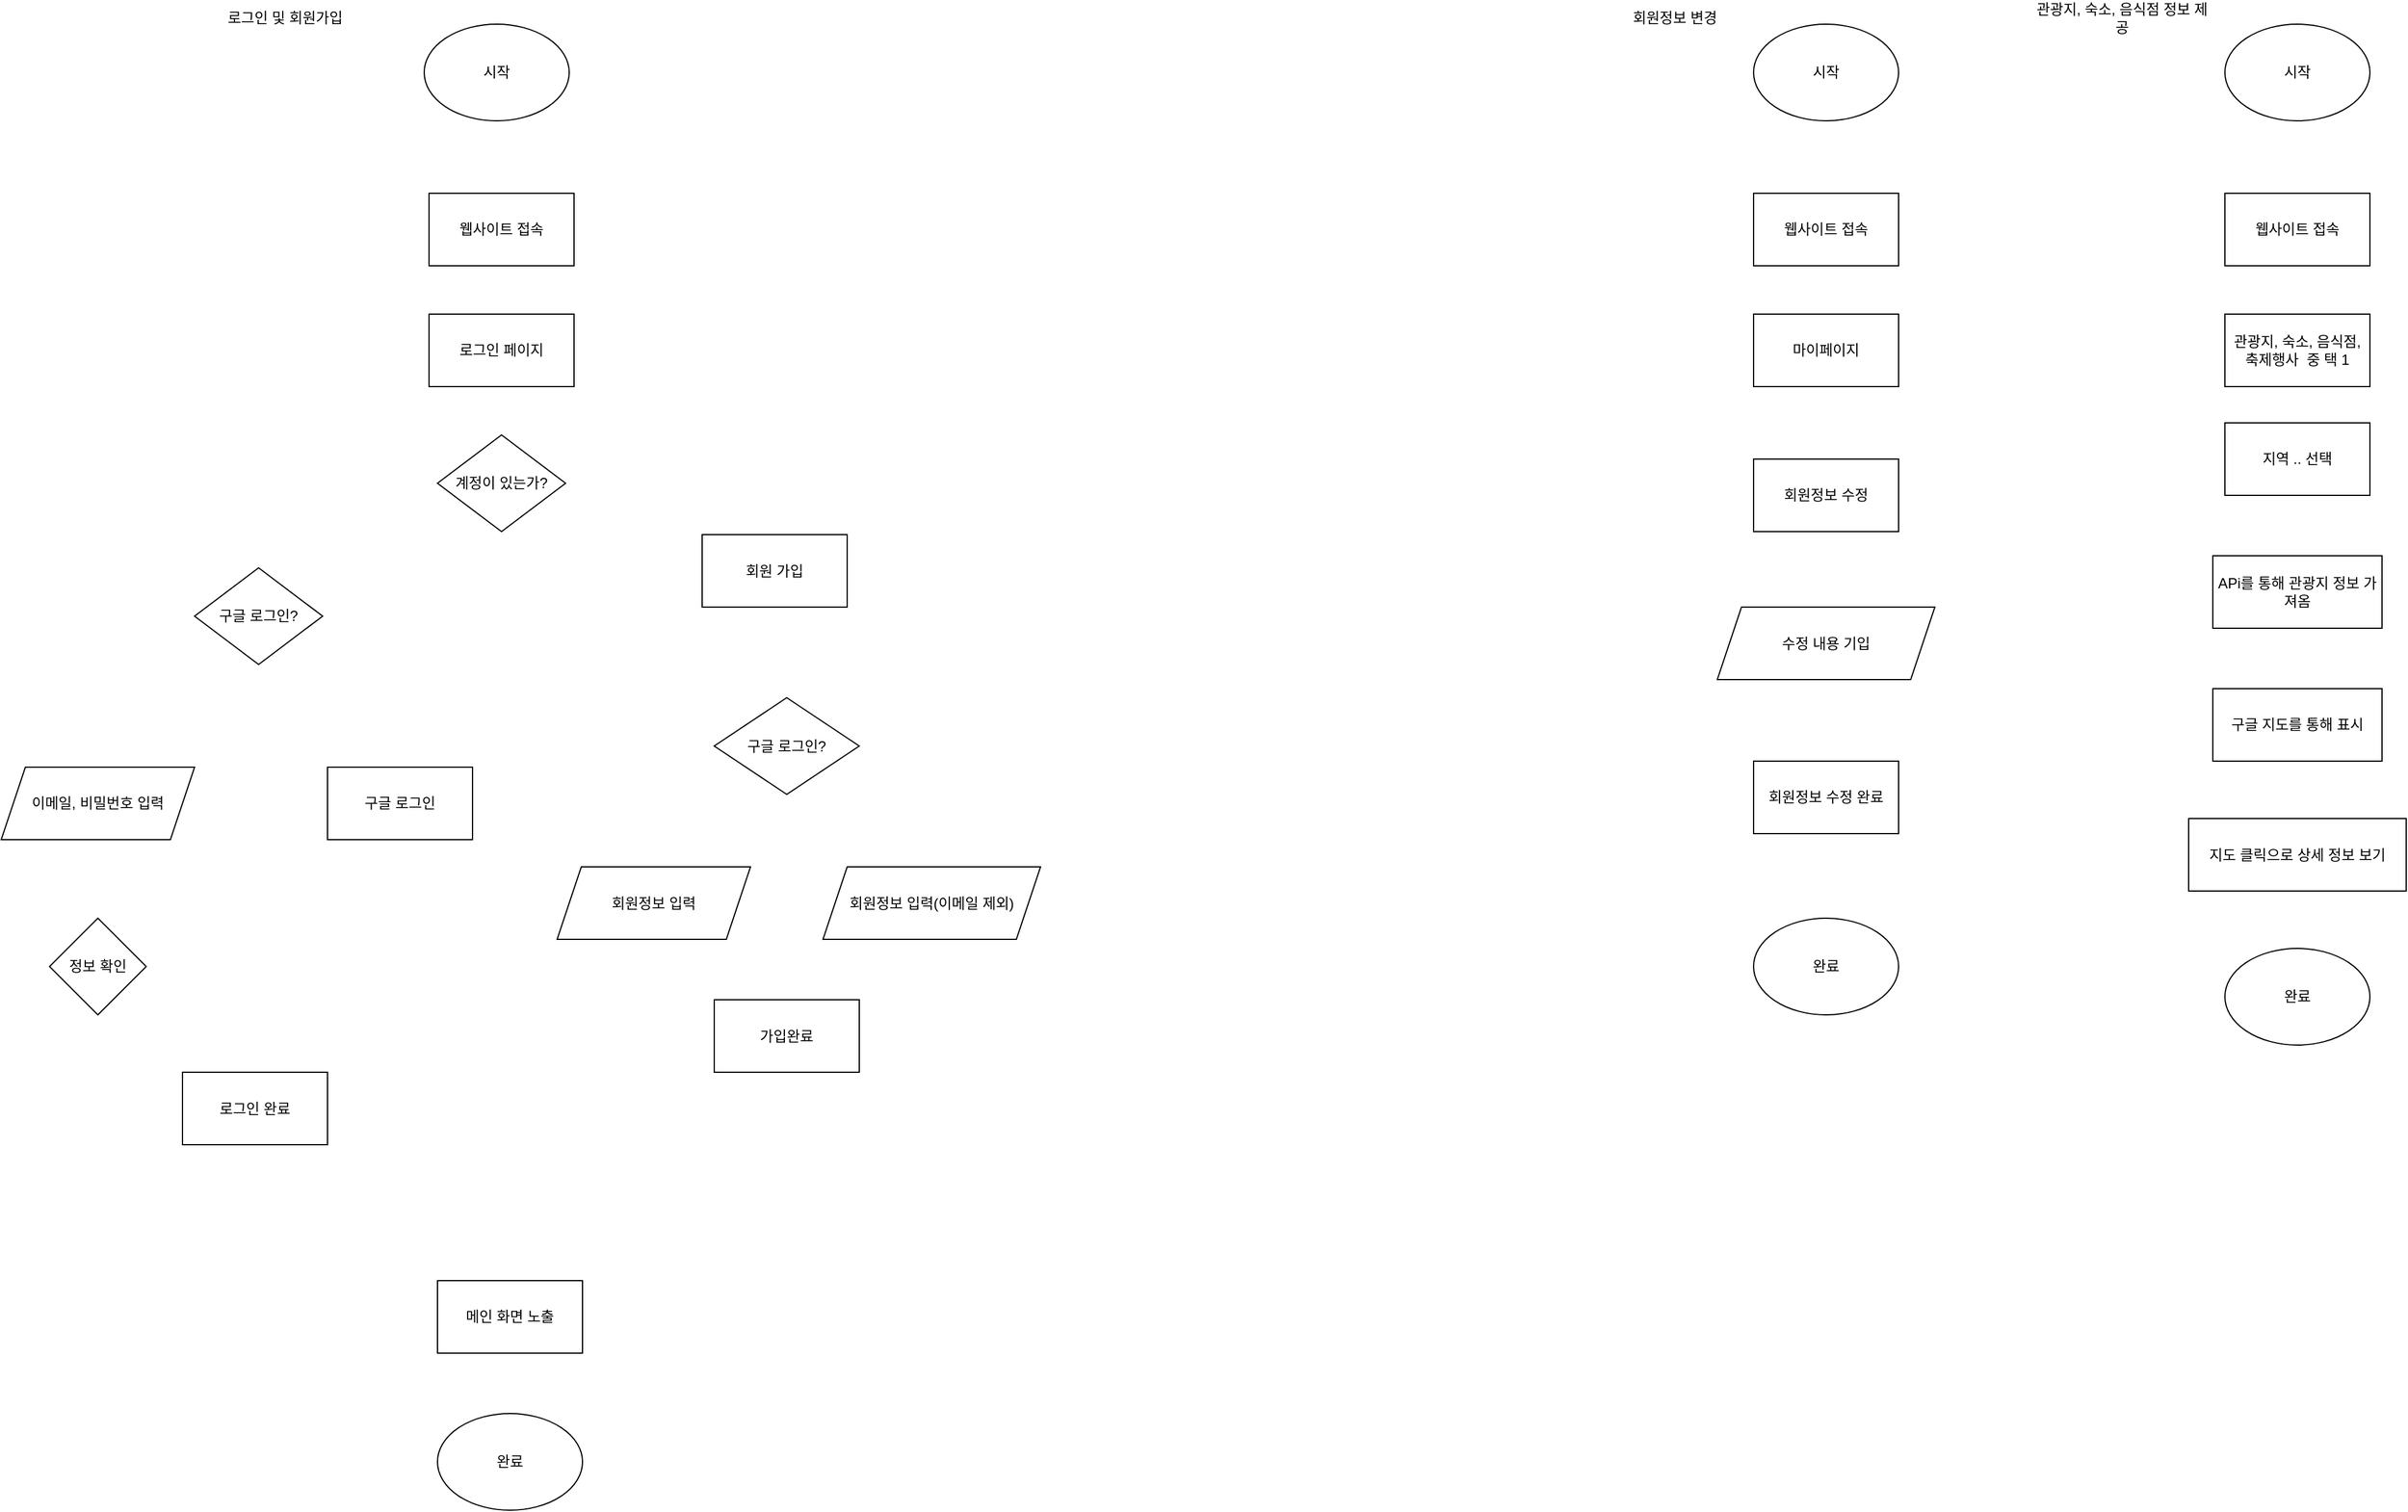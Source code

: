 <mxfile version="20.8.4" type="github"><diagram id="Nc2A3wYGto7JBN48ywGS" name="페이지-1"><mxGraphModel dx="2092" dy="1162" grid="1" gridSize="10" guides="1" tooltips="1" connect="1" arrows="1" fold="1" page="1" pageScale="1" pageWidth="827" pageHeight="1169" math="0" shadow="0"><root><mxCell id="0"/><mxCell id="1" parent="0"/><mxCell id="_P9WK7LJO6c7LdDieYCK-1" value="시작" style="ellipse;whiteSpace=wrap;html=1;" parent="1" vertex="1"><mxGeometry x="350" y="50" width="120" height="80" as="geometry"/></mxCell><mxCell id="_P9WK7LJO6c7LdDieYCK-2" value="웹사이트 접속" style="rounded=0;whiteSpace=wrap;html=1;" parent="1" vertex="1"><mxGeometry x="354" y="190" width="120" height="60" as="geometry"/></mxCell><mxCell id="_P9WK7LJO6c7LdDieYCK-3" value="로그인 페이지" style="rounded=0;whiteSpace=wrap;html=1;" parent="1" vertex="1"><mxGeometry x="354" y="290" width="120" height="60" as="geometry"/></mxCell><mxCell id="_P9WK7LJO6c7LdDieYCK-4" value="계정이 있는가?" style="rhombus;whiteSpace=wrap;html=1;" parent="1" vertex="1"><mxGeometry x="361" y="390" width="106" height="80" as="geometry"/></mxCell><mxCell id="_P9WK7LJO6c7LdDieYCK-6" value="회원 가입" style="rounded=0;whiteSpace=wrap;html=1;" parent="1" vertex="1"><mxGeometry x="580" y="472.5" width="120" height="60" as="geometry"/></mxCell><mxCell id="_P9WK7LJO6c7LdDieYCK-7" value="구글 로그인?" style="rhombus;whiteSpace=wrap;html=1;" parent="1" vertex="1"><mxGeometry x="590" y="607.5" width="120" height="80" as="geometry"/></mxCell><mxCell id="_P9WK7LJO6c7LdDieYCK-9" value="회원정보 입력" style="shape=parallelogram;perimeter=parallelogramPerimeter;whiteSpace=wrap;html=1;fixedSize=1;" parent="1" vertex="1"><mxGeometry x="460" y="747.5" width="160" height="60" as="geometry"/></mxCell><mxCell id="_P9WK7LJO6c7LdDieYCK-11" value="가입완료" style="rounded=0;whiteSpace=wrap;html=1;" parent="1" vertex="1"><mxGeometry x="590" y="857.5" width="120" height="60" as="geometry"/></mxCell><mxCell id="_P9WK7LJO6c7LdDieYCK-13" value="회원정보 입력(이메일 제외)" style="shape=parallelogram;perimeter=parallelogramPerimeter;whiteSpace=wrap;html=1;fixedSize=1;" parent="1" vertex="1"><mxGeometry x="680" y="747.5" width="180" height="60" as="geometry"/></mxCell><mxCell id="_P9WK7LJO6c7LdDieYCK-14" value="구글 로그인?" style="rhombus;whiteSpace=wrap;html=1;" parent="1" vertex="1"><mxGeometry x="160" y="500" width="106" height="80" as="geometry"/></mxCell><mxCell id="_P9WK7LJO6c7LdDieYCK-15" value="이메일, 비밀번호 입력" style="shape=parallelogram;perimeter=parallelogramPerimeter;whiteSpace=wrap;html=1;fixedSize=1;" parent="1" vertex="1"><mxGeometry y="665" width="160" height="60" as="geometry"/></mxCell><mxCell id="_P9WK7LJO6c7LdDieYCK-16" value="구글 로그인" style="rounded=0;whiteSpace=wrap;html=1;" parent="1" vertex="1"><mxGeometry x="270" y="665" width="120" height="60" as="geometry"/></mxCell><mxCell id="_P9WK7LJO6c7LdDieYCK-17" value="로그인 완료" style="rounded=0;whiteSpace=wrap;html=1;" parent="1" vertex="1"><mxGeometry x="150" y="917.5" width="120" height="60" as="geometry"/></mxCell><mxCell id="_P9WK7LJO6c7LdDieYCK-18" value="메인 화면 노출" style="rounded=0;whiteSpace=wrap;html=1;" parent="1" vertex="1"><mxGeometry x="361" y="1090" width="120" height="60" as="geometry"/></mxCell><mxCell id="_P9WK7LJO6c7LdDieYCK-19" value="완료" style="ellipse;whiteSpace=wrap;html=1;" parent="1" vertex="1"><mxGeometry x="361" y="1200" width="120" height="80" as="geometry"/></mxCell><mxCell id="_P9WK7LJO6c7LdDieYCK-20" value="시작" style="ellipse;whiteSpace=wrap;html=1;" parent="1" vertex="1"><mxGeometry x="1450" y="50" width="120" height="80" as="geometry"/></mxCell><mxCell id="_P9WK7LJO6c7LdDieYCK-21" value="웹사이트 접속" style="rounded=0;whiteSpace=wrap;html=1;" parent="1" vertex="1"><mxGeometry x="1450" y="190" width="120" height="60" as="geometry"/></mxCell><mxCell id="_P9WK7LJO6c7LdDieYCK-22" value="마이페이지" style="rounded=0;whiteSpace=wrap;html=1;" parent="1" vertex="1"><mxGeometry x="1450" y="290" width="120" height="60" as="geometry"/></mxCell><mxCell id="_P9WK7LJO6c7LdDieYCK-23" value="회원정보 수정" style="rounded=0;whiteSpace=wrap;html=1;" parent="1" vertex="1"><mxGeometry x="1450" y="410" width="120" height="60" as="geometry"/></mxCell><mxCell id="_P9WK7LJO6c7LdDieYCK-24" value="수정 내용 기입" style="shape=parallelogram;perimeter=parallelogramPerimeter;whiteSpace=wrap;html=1;fixedSize=1;" parent="1" vertex="1"><mxGeometry x="1420" y="532.5" width="180" height="60" as="geometry"/></mxCell><mxCell id="_P9WK7LJO6c7LdDieYCK-25" value="회원정보 수정 완료" style="rounded=0;whiteSpace=wrap;html=1;" parent="1" vertex="1"><mxGeometry x="1450" y="660" width="120" height="60" as="geometry"/></mxCell><mxCell id="_P9WK7LJO6c7LdDieYCK-26" value="완료" style="ellipse;whiteSpace=wrap;html=1;" parent="1" vertex="1"><mxGeometry x="1450" y="790" width="120" height="80" as="geometry"/></mxCell><mxCell id="_P9WK7LJO6c7LdDieYCK-27" value="시작" style="ellipse;whiteSpace=wrap;html=1;" parent="1" vertex="1"><mxGeometry x="1840" y="50" width="120" height="80" as="geometry"/></mxCell><mxCell id="_P9WK7LJO6c7LdDieYCK-28" value="회원정보 변경" style="text;html=1;strokeColor=none;fillColor=none;align=center;verticalAlign=middle;whiteSpace=wrap;rounded=0;" parent="1" vertex="1"><mxGeometry x="1310" y="30" width="150" height="30" as="geometry"/></mxCell><mxCell id="_P9WK7LJO6c7LdDieYCK-29" value="로그인 및 회원가입" style="text;html=1;strokeColor=none;fillColor=none;align=center;verticalAlign=middle;whiteSpace=wrap;rounded=0;" parent="1" vertex="1"><mxGeometry x="160" y="30" width="150" height="30" as="geometry"/></mxCell><mxCell id="_P9WK7LJO6c7LdDieYCK-30" value="관광지, 숙소, 음식점 정보 제공" style="text;html=1;strokeColor=none;fillColor=none;align=center;verticalAlign=middle;whiteSpace=wrap;rounded=0;" parent="1" vertex="1"><mxGeometry x="1680" y="30" width="150" height="30" as="geometry"/></mxCell><mxCell id="_P9WK7LJO6c7LdDieYCK-31" value="웹사이트 접속" style="rounded=0;whiteSpace=wrap;html=1;" parent="1" vertex="1"><mxGeometry x="1840" y="190" width="120" height="60" as="geometry"/></mxCell><mxCell id="_P9WK7LJO6c7LdDieYCK-33" value="지역 .. 선택" style="rounded=0;whiteSpace=wrap;html=1;" parent="1" vertex="1"><mxGeometry x="1840" y="380" width="120" height="60" as="geometry"/></mxCell><mxCell id="_P9WK7LJO6c7LdDieYCK-34" value="구글 지도를 통해 표시" style="rounded=0;whiteSpace=wrap;html=1;" parent="1" vertex="1"><mxGeometry x="1830" y="600" width="140" height="60" as="geometry"/></mxCell><mxCell id="_P9WK7LJO6c7LdDieYCK-35" value="지도 클릭으로 상세 정보 보기" style="rounded=0;whiteSpace=wrap;html=1;" parent="1" vertex="1"><mxGeometry x="1810" y="707.5" width="180" height="60" as="geometry"/></mxCell><mxCell id="_P9WK7LJO6c7LdDieYCK-36" value="APi를 통해 관광지 정보 가져옴" style="rounded=0;whiteSpace=wrap;html=1;" parent="1" vertex="1"><mxGeometry x="1830" y="490" width="140" height="60" as="geometry"/></mxCell><mxCell id="_P9WK7LJO6c7LdDieYCK-37" value="관광지, 숙소, 음식점, 축제행사&amp;nbsp; 중 택 1" style="rounded=0;whiteSpace=wrap;html=1;" parent="1" vertex="1"><mxGeometry x="1840" y="290" width="120" height="60" as="geometry"/></mxCell><mxCell id="_P9WK7LJO6c7LdDieYCK-38" value="완료" style="ellipse;whiteSpace=wrap;html=1;" parent="1" vertex="1"><mxGeometry x="1840" y="815" width="120" height="80" as="geometry"/></mxCell><mxCell id="_P9WK7LJO6c7LdDieYCK-39" value="정보 확인" style="rhombus;whiteSpace=wrap;html=1;" parent="1" vertex="1"><mxGeometry x="40" y="790" width="80" height="80" as="geometry"/></mxCell></root></mxGraphModel></diagram></mxfile>
